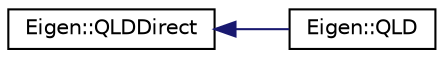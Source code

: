 digraph "Graphical Class Hierarchy"
{
 // LATEX_PDF_SIZE
  edge [fontname="Helvetica",fontsize="10",labelfontname="Helvetica",labelfontsize="10"];
  node [fontname="Helvetica",fontsize="10",shape=record];
  rankdir="LR";
  Node0 [label="Eigen::QLDDirect",height=0.2,width=0.4,color="black", fillcolor="white", style="filled",URL="$classEigen_1_1QLDDirect.html",tooltip="A lightweight wrapper of the ql algorithm by Professor Schittkowski. It handles the workspace memory ..."];
  Node0 -> Node1 [dir="back",color="midnightblue",fontsize="10",style="solid",fontname="Helvetica"];
  Node1 [label="Eigen::QLD",height=0.2,width=0.4,color="black", fillcolor="white", style="filled",URL="$classEigen_1_1QLD.html",tooltip="A wrapper of the ql algorithm by Professor Schittkowski, with some convention changes on the way the ..."];
}
